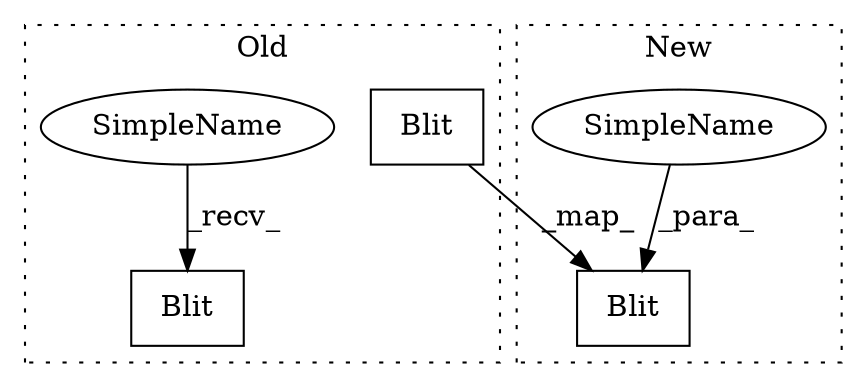digraph G {
subgraph cluster0 {
1 [label="Blit" a="32" s="2771,2795" l="5,1" shape="box"];
3 [label="Blit" a="32" s="2817,2842" l="5,1" shape="box"];
5 [label="SimpleName" a="42" s="2808" l="8" shape="ellipse"];
label = "Old";
style="dotted";
}
subgraph cluster1 {
2 [label="Blit" a="32" s="3635,3659" l="5,1" shape="box"];
4 [label="SimpleName" a="42" s="3582" l="6" shape="ellipse"];
label = "New";
style="dotted";
}
1 -> 2 [label="_map_"];
4 -> 2 [label="_para_"];
5 -> 3 [label="_recv_"];
}